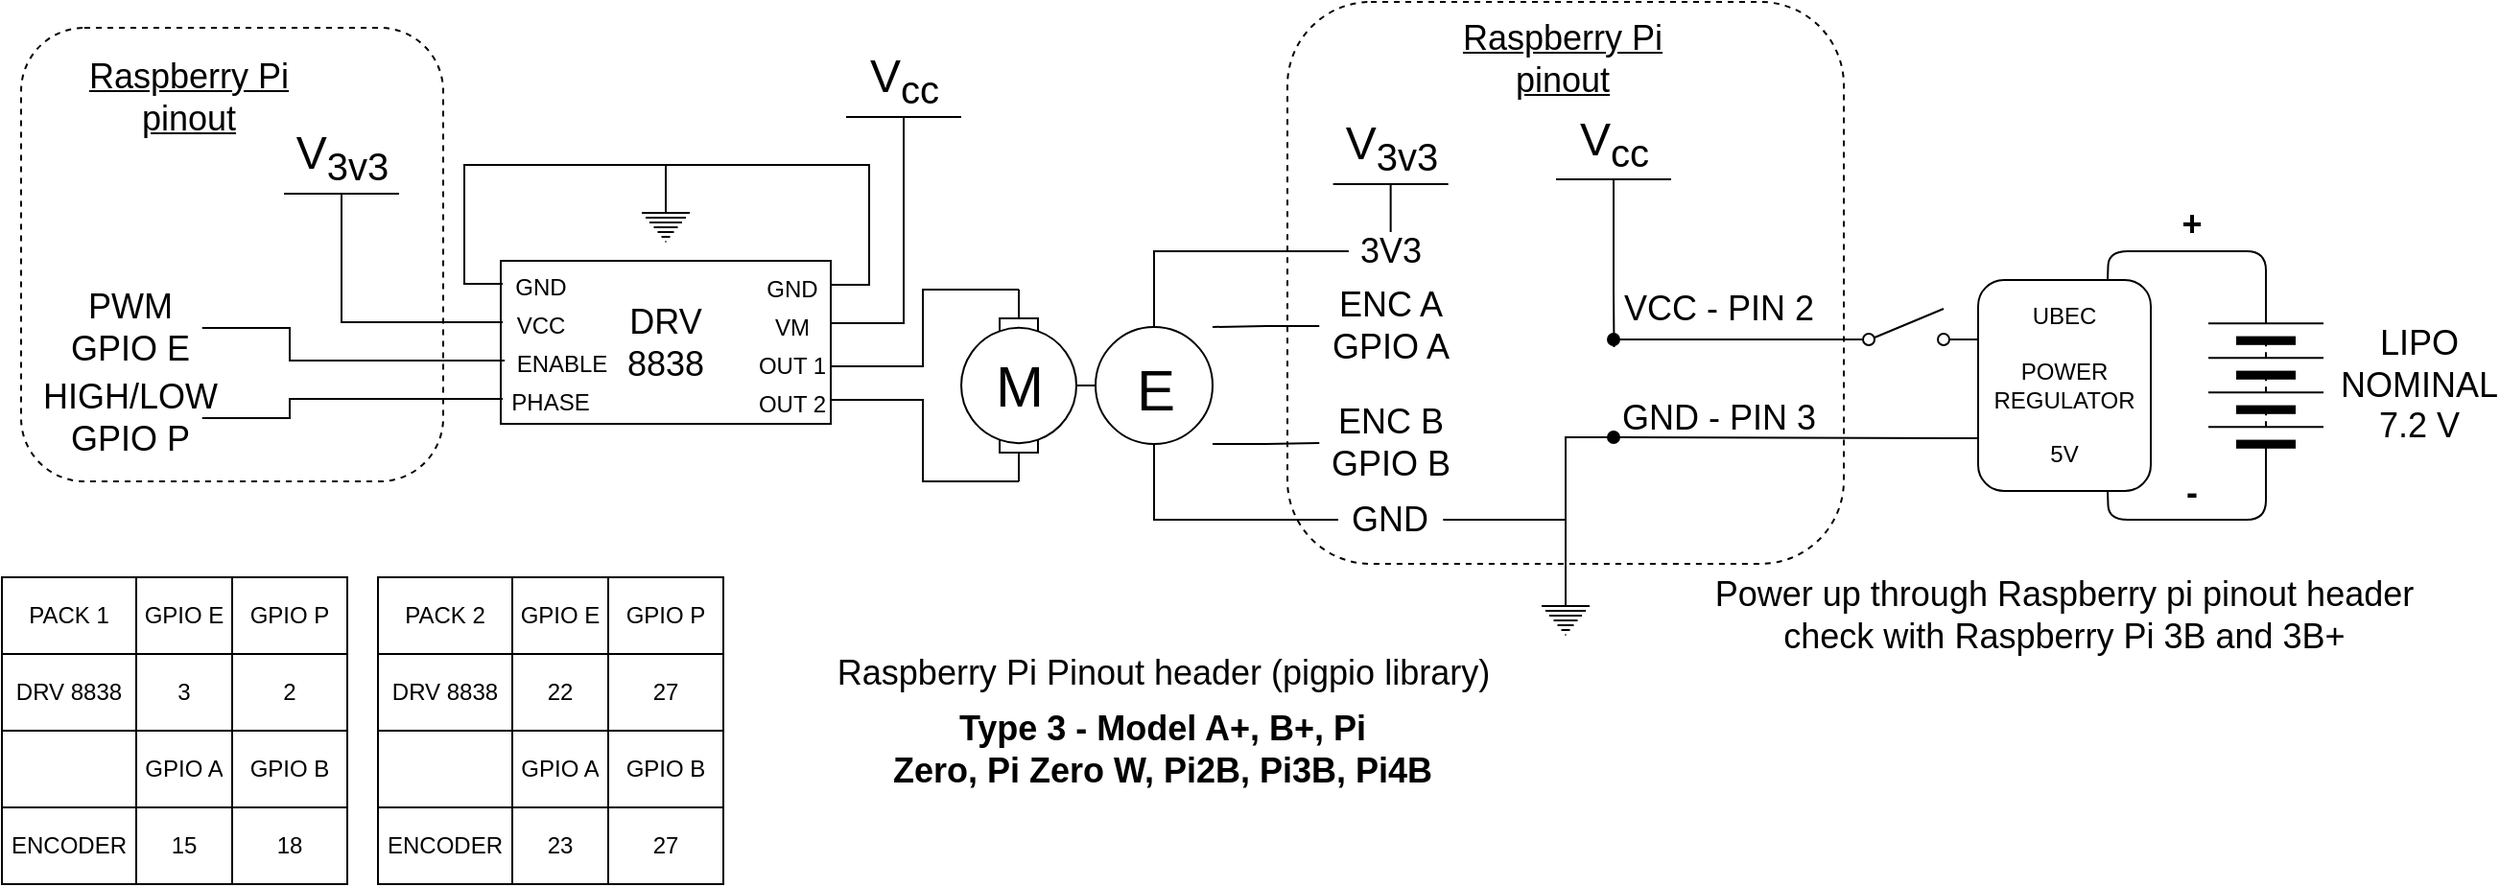 <mxfile version="13.6.2" type="device"><diagram id="vaMauO7tBB2uuqLm3eNK" name="Page-1"><mxGraphModel dx="2067" dy="650" grid="1" gridSize="10" guides="1" tooltips="1" connect="1" arrows="1" fold="1" page="1" pageScale="1" pageWidth="827" pageHeight="1169" math="0" shadow="0"><root><mxCell id="0"/><mxCell id="1" parent="0"/><mxCell id="n0qcElZL74kjvwV3Q76G-38" value="" style="rounded=1;whiteSpace=wrap;html=1;fontSize=18;fillColor=none;dashed=1;" parent="1" vertex="1"><mxGeometry x="110" width="290" height="293" as="geometry"/></mxCell><mxCell id="n0qcElZL74kjvwV3Q76G-2" value="&lt;div&gt;UBEC&lt;/div&gt;&lt;div&gt;&lt;br&gt;&lt;/div&gt;&lt;div&gt;POWER &lt;br&gt;&lt;/div&gt;&lt;div&gt;REGULATOR&lt;/div&gt;&lt;div&gt;&lt;br&gt;&lt;/div&gt;&lt;div&gt;5V&lt;br&gt;&lt;/div&gt;" style="rounded=1;whiteSpace=wrap;html=1;" parent="1" vertex="1"><mxGeometry x="470" y="145" width="90" height="110" as="geometry"/></mxCell><mxCell id="n0qcElZL74kjvwV3Q76G-4" value="+" style="endArrow=none;html=1;entryX=1;entryY=0.5;entryDx=0;entryDy=0;fontSize=18;verticalAlign=bottom;fontStyle=1;exitX=0.75;exitY=0;exitDx=0;exitDy=0;" parent="1" source="n0qcElZL74kjvwV3Q76G-2" target="n0qcElZL74kjvwV3Q76G-7" edge="1"><mxGeometry width="50" height="50" relative="1" as="geometry"><mxPoint x="460" y="120" as="sourcePoint"/><mxPoint x="560" y="145" as="targetPoint"/><Array as="points"><mxPoint x="538" y="130"/><mxPoint x="560" y="130"/><mxPoint x="590" y="130"/><mxPoint x="620" y="130"/></Array></mxGeometry></mxCell><mxCell id="n0qcElZL74kjvwV3Q76G-5" value="-" style="endArrow=none;html=1;entryX=0;entryY=0.5;entryDx=0;entryDy=0;verticalAlign=bottom;fontSize=18;fontStyle=1;exitX=0.75;exitY=1;exitDx=0;exitDy=0;" parent="1" source="n0qcElZL74kjvwV3Q76G-2" target="n0qcElZL74kjvwV3Q76G-7" edge="1"><mxGeometry width="50" height="50" relative="1" as="geometry"><mxPoint x="520" y="270" as="sourcePoint"/><mxPoint x="560" y="175" as="targetPoint"/><Array as="points"><mxPoint x="538" y="270"/><mxPoint x="620" y="270"/></Array></mxGeometry></mxCell><mxCell id="n0qcElZL74kjvwV3Q76G-7" value="" style="pointerEvents=1;verticalLabelPosition=bottom;shadow=0;dashed=0;align=center;html=1;verticalAlign=top;shape=mxgraph.electrical.miscellaneous.batteryStack;fontSize=18;direction=north;" parent="1" vertex="1"><mxGeometry x="590" y="150" width="60" height="100" as="geometry"/></mxCell><mxCell id="n0qcElZL74kjvwV3Q76G-10" value="" style="endArrow=none;html=1;fontSize=18;entryX=0;entryY=0.75;entryDx=0;entryDy=0;startArrow=oval;startFill=1;exitX=0;exitY=1;exitDx=0;exitDy=0;" parent="1" source="n0qcElZL74kjvwV3Q76G-12" target="n0qcElZL74kjvwV3Q76G-2" edge="1"><mxGeometry width="50" height="50" relative="1" as="geometry"><mxPoint x="360" y="228" as="sourcePoint"/><mxPoint x="480" y="182.5" as="targetPoint"/></mxGeometry></mxCell><mxCell id="n0qcElZL74kjvwV3Q76G-11" value="&lt;div&gt;VCC - PIN 2&lt;br&gt;&lt;/div&gt;" style="text;html=1;strokeColor=none;fillColor=none;align=center;verticalAlign=middle;whiteSpace=wrap;rounded=0;fontSize=18;" parent="1" vertex="1"><mxGeometry x="280" y="150" width="110" height="20" as="geometry"/></mxCell><mxCell id="4qnGsYS_tWeYfGXrn1G9-39" style="edgeStyle=orthogonalEdgeStyle;rounded=0;orthogonalLoop=1;jettySize=auto;html=1;exitX=0;exitY=1;exitDx=0;exitDy=0;entryX=0.5;entryY=0;entryDx=0;entryDy=0;entryPerimeter=0;endArrow=none;endFill=0;" edge="1" parent="1" source="n0qcElZL74kjvwV3Q76G-12" target="4qnGsYS_tWeYfGXrn1G9-38"><mxGeometry relative="1" as="geometry"><Array as="points"><mxPoint x="255" y="227"/></Array></mxGeometry></mxCell><mxCell id="n0qcElZL74kjvwV3Q76G-12" value="&lt;div&gt;GND - PIN 3&lt;br&gt;&lt;/div&gt;" style="text;html=1;strokeColor=none;fillColor=none;align=center;verticalAlign=middle;whiteSpace=wrap;rounded=0;fontSize=18;" parent="1" vertex="1"><mxGeometry x="280" y="207" width="110" height="20" as="geometry"/></mxCell><mxCell id="n0qcElZL74kjvwV3Q76G-13" value="&lt;u&gt;Raspberry Pi pinout&lt;/u&gt;" style="text;html=1;strokeColor=none;fillColor=none;align=center;verticalAlign=middle;whiteSpace=wrap;rounded=0;fontSize=18;" parent="1" vertex="1"><mxGeometry x="185.69" y="20" width="135" height="20" as="geometry"/></mxCell><mxCell id="n0qcElZL74kjvwV3Q76G-14" value="&lt;h4&gt;&lt;a name=&quot;Type_3&quot; id=&quot;Type_3&quot;&gt;&lt;/a&gt;Type 3 - Model A+, B+, Pi&lt;br/&gt;Zero, Pi Zero W, Pi2B, Pi3B, Pi4B&lt;/h4&gt;" style="text;html=1;strokeColor=none;fillColor=none;align=center;verticalAlign=middle;whiteSpace=wrap;rounded=0;fontSize=18;" parent="1" vertex="1"><mxGeometry x="-240" y="380" width="570" height="20" as="geometry"/></mxCell><mxCell id="n0qcElZL74kjvwV3Q76G-15" value="&lt;div&gt;Power up through Raspberry pi pinout header&lt;/div&gt;&lt;div&gt; check with Raspberry Pi 3B and 3B+&lt;/div&gt;" style="text;html=1;strokeColor=none;fillColor=none;align=center;verticalAlign=middle;whiteSpace=wrap;rounded=0;fontSize=18;" parent="1" vertex="1"><mxGeometry x="303" y="310" width="424" height="20" as="geometry"/></mxCell><mxCell id="n0qcElZL74kjvwV3Q76G-20" style="edgeStyle=orthogonalEdgeStyle;rounded=0;orthogonalLoop=1;jettySize=auto;html=1;exitX=1;exitY=0.84;exitDx=0;exitDy=0;exitPerimeter=0;entryX=0;entryY=0.25;entryDx=0;entryDy=0;startArrow=none;startFill=0;fontSize=18;endArrow=none;endFill=0;" parent="1" source="n0qcElZL74kjvwV3Q76G-19" target="n0qcElZL74kjvwV3Q76G-2" edge="1"><mxGeometry relative="1" as="geometry"/></mxCell><mxCell id="n0qcElZL74kjvwV3Q76G-19" value="" style="pointerEvents=1;verticalLabelPosition=bottom;shadow=0;dashed=0;align=center;html=1;verticalAlign=top;shape=mxgraph.electrical.electro-mechanical.simple_switch;fontSize=18;" parent="1" vertex="1"><mxGeometry x="395" y="160" width="75" height="19" as="geometry"/></mxCell><mxCell id="n0qcElZL74kjvwV3Q76G-21" value="" style="endArrow=none;html=1;fontSize=18;entryX=0;entryY=0.84;entryDx=0;entryDy=0;startArrow=oval;startFill=1;entryPerimeter=0;" parent="1" target="n0qcElZL74kjvwV3Q76G-19" edge="1"><mxGeometry width="50" height="50" relative="1" as="geometry"><mxPoint x="280" y="176" as="sourcePoint"/><mxPoint x="310" y="179.5" as="targetPoint"/></mxGeometry></mxCell><mxCell id="n0qcElZL74kjvwV3Q76G-23" value="Raspberry Pi Pinout header (pigpio library)" style="text;html=1;strokeColor=none;fillColor=none;align=center;verticalAlign=middle;whiteSpace=wrap;rounded=0;fontSize=18;" parent="1" vertex="1"><mxGeometry x="-137.5" y="340" width="365" height="20" as="geometry"/></mxCell><mxCell id="n0qcElZL74kjvwV3Q76G-61" style="edgeStyle=orthogonalEdgeStyle;rounded=0;orthogonalLoop=1;jettySize=auto;html=1;exitX=1;exitY=0.5;exitDx=0;exitDy=0;exitPerimeter=0;entryX=1;entryY=0.5;entryDx=0;entryDy=0;startArrow=none;startFill=0;endArrow=none;endFill=0;fontSize=18;" parent="1" source="n0qcElZL74kjvwV3Q76G-24" target="n0qcElZL74kjvwV3Q76G-57" edge="1"><mxGeometry relative="1" as="geometry"><Array as="points"><mxPoint x="-80" y="250"/><mxPoint x="-80" y="208"/></Array></mxGeometry></mxCell><mxCell id="n0qcElZL74kjvwV3Q76G-62" style="edgeStyle=orthogonalEdgeStyle;rounded=0;orthogonalLoop=1;jettySize=auto;html=1;exitX=0;exitY=0.5;exitDx=0;exitDy=0;exitPerimeter=0;entryX=1;entryY=0.5;entryDx=0;entryDy=0;startArrow=none;startFill=0;endArrow=none;endFill=0;fontSize=18;" parent="1" source="n0qcElZL74kjvwV3Q76G-24" target="n0qcElZL74kjvwV3Q76G-56" edge="1"><mxGeometry relative="1" as="geometry"><Array as="points"><mxPoint x="-80" y="150"/><mxPoint x="-80" y="190"/><mxPoint x="-148" y="190"/></Array></mxGeometry></mxCell><mxCell id="n0qcElZL74kjvwV3Q76G-24" value="M" style="shape=mxgraph.electrical.electro-mechanical.motor_2;html=1;shadow=0;dashed=0;align=center;fontSize=30;strokeWidth=1;direction=south;" parent="1" vertex="1"><mxGeometry x="-60" y="150" width="60" height="100" as="geometry"/></mxCell><mxCell id="n0qcElZL74kjvwV3Q76G-31" style="edgeStyle=orthogonalEdgeStyle;rounded=0;orthogonalLoop=1;jettySize=auto;html=1;exitX=0.5;exitY=0;exitDx=0;exitDy=0;entryX=0;entryY=0.5;entryDx=0;entryDy=0;startArrow=none;startFill=0;endArrow=none;endFill=0;fontSize=18;" parent="1" source="n0qcElZL74kjvwV3Q76G-26" target="n0qcElZL74kjvwV3Q76G-29" edge="1"><mxGeometry relative="1" as="geometry"/></mxCell><mxCell id="n0qcElZL74kjvwV3Q76G-37" style="edgeStyle=orthogonalEdgeStyle;rounded=0;orthogonalLoop=1;jettySize=auto;html=1;exitX=1;exitY=1;exitDx=0;exitDy=0;entryX=0;entryY=0.5;entryDx=0;entryDy=0;startArrow=none;startFill=0;endArrow=none;endFill=0;fontSize=18;" parent="1" source="n0qcElZL74kjvwV3Q76G-26" target="n0qcElZL74kjvwV3Q76G-36" edge="1"><mxGeometry relative="1" as="geometry"><Array as="points"><mxPoint x="99" y="230"/></Array></mxGeometry></mxCell><mxCell id="n0qcElZL74kjvwV3Q76G-26" value="&lt;font style=&quot;font-size: 30px&quot;&gt;E&lt;/font&gt;" style="verticalLabelPosition=middle;shadow=0;dashed=0;align=center;html=1;verticalAlign=middle;strokeWidth=1;shape=ellipse;aspect=fixed;fontSize=35;" parent="1" vertex="1"><mxGeometry x="10" y="169.5" width="61" height="61" as="geometry"/></mxCell><mxCell id="n0qcElZL74kjvwV3Q76G-27" value="" style="endArrow=none;html=1;fontSize=18;entryX=0;entryY=0.5;entryDx=0;entryDy=0;" parent="1" source="n0qcElZL74kjvwV3Q76G-24" target="n0qcElZL74kjvwV3Q76G-26" edge="1"><mxGeometry width="50" height="50" relative="1" as="geometry"><mxPoint x="180" y="281" as="sourcePoint"/><mxPoint x="230" y="231" as="targetPoint"/></mxGeometry></mxCell><mxCell id="4qnGsYS_tWeYfGXrn1G9-44" style="edgeStyle=orthogonalEdgeStyle;rounded=0;orthogonalLoop=1;jettySize=auto;html=1;exitX=0.5;exitY=0;exitDx=0;exitDy=0;entryX=0.5;entryY=0;entryDx=0;entryDy=0;entryPerimeter=0;endArrow=none;endFill=0;" edge="1" parent="1" source="n0qcElZL74kjvwV3Q76G-29" target="4qnGsYS_tWeYfGXrn1G9-42"><mxGeometry relative="1" as="geometry"/></mxCell><mxCell id="n0qcElZL74kjvwV3Q76G-29" value="3V3" style="text;html=1;strokeColor=none;fillColor=none;align=center;verticalAlign=middle;whiteSpace=wrap;rounded=0;fontSize=18;" parent="1" vertex="1"><mxGeometry x="141.94" y="120" width="43.75" height="20" as="geometry"/></mxCell><mxCell id="n0qcElZL74kjvwV3Q76G-33" style="edgeStyle=orthogonalEdgeStyle;rounded=0;orthogonalLoop=1;jettySize=auto;html=1;exitX=0;exitY=0.5;exitDx=0;exitDy=0;startArrow=none;startFill=0;endArrow=none;endFill=0;fontSize=18;" parent="1" source="n0qcElZL74kjvwV3Q76G-32" target="n0qcElZL74kjvwV3Q76G-26" edge="1"><mxGeometry relative="1" as="geometry"/></mxCell><mxCell id="4qnGsYS_tWeYfGXrn1G9-40" value="" style="edgeStyle=orthogonalEdgeStyle;rounded=0;orthogonalLoop=1;jettySize=auto;html=1;endArrow=none;endFill=0;" edge="1" parent="1" source="n0qcElZL74kjvwV3Q76G-32" target="4qnGsYS_tWeYfGXrn1G9-38"><mxGeometry relative="1" as="geometry"/></mxCell><mxCell id="n0qcElZL74kjvwV3Q76G-32" value="GND" style="text;html=1;strokeColor=none;fillColor=none;align=center;verticalAlign=middle;whiteSpace=wrap;rounded=0;fontSize=18;" parent="1" vertex="1"><mxGeometry x="136.47" y="260" width="54.69" height="20" as="geometry"/></mxCell><mxCell id="n0qcElZL74kjvwV3Q76G-35" style="edgeStyle=orthogonalEdgeStyle;rounded=0;orthogonalLoop=1;jettySize=auto;html=1;exitX=0;exitY=0.5;exitDx=0;exitDy=0;entryX=1;entryY=0;entryDx=0;entryDy=0;startArrow=none;startFill=0;endArrow=none;endFill=0;fontSize=18;" parent="1" source="n0qcElZL74kjvwV3Q76G-34" target="n0qcElZL74kjvwV3Q76G-26" edge="1"><mxGeometry relative="1" as="geometry"><Array as="points"><mxPoint x="99" y="170"/></Array></mxGeometry></mxCell><mxCell id="n0qcElZL74kjvwV3Q76G-34" value="&lt;div&gt;ENC A&lt;/div&gt;&lt;div&gt;GPIO A&lt;br&gt;&lt;/div&gt;" style="text;html=1;strokeColor=none;fillColor=none;align=center;verticalAlign=middle;whiteSpace=wrap;rounded=0;fontSize=18;" parent="1" vertex="1"><mxGeometry x="126.63" y="159" width="74.37" height="20" as="geometry"/></mxCell><mxCell id="n0qcElZL74kjvwV3Q76G-36" value="&lt;div&gt;ENC B&lt;br&gt;&lt;/div&gt;&lt;div&gt;GPIO B&lt;br&gt;&lt;/div&gt;" style="text;html=1;strokeColor=none;fillColor=none;align=center;verticalAlign=middle;whiteSpace=wrap;rounded=0;fontSize=18;" parent="1" vertex="1"><mxGeometry x="126.63" y="220" width="74.37" height="20" as="geometry"/></mxCell><mxCell id="n0qcElZL74kjvwV3Q76G-40" value="&lt;div&gt;DRV&lt;/div&gt;&lt;div&gt;8838&lt;br&gt;&lt;/div&gt;" style="rounded=0;whiteSpace=wrap;html=1;fontSize=18;direction=south;" parent="1" vertex="1"><mxGeometry x="-300" y="135" width="172" height="85" as="geometry"/></mxCell><mxCell id="4qnGsYS_tWeYfGXrn1G9-34" style="edgeStyle=orthogonalEdgeStyle;rounded=0;orthogonalLoop=1;jettySize=auto;html=1;exitX=0;exitY=0.5;exitDx=0;exitDy=0;entryX=0.5;entryY=0;entryDx=0;entryDy=0;entryPerimeter=0;endArrow=none;endFill=0;" edge="1" parent="1" source="n0qcElZL74kjvwV3Q76G-50" target="4qnGsYS_tWeYfGXrn1G9-32"><mxGeometry relative="1" as="geometry"/></mxCell><mxCell id="n0qcElZL74kjvwV3Q76G-50" value="&lt;font style=&quot;font-size: 12px&quot;&gt;GND&lt;/font&gt;" style="text;html=1;strokeColor=none;fillColor=none;align=center;verticalAlign=middle;whiteSpace=wrap;rounded=0;fontSize=18;" parent="1" vertex="1"><mxGeometry x="-299" y="137" width="40" height="20" as="geometry"/></mxCell><mxCell id="4qnGsYS_tWeYfGXrn1G9-37" style="edgeStyle=orthogonalEdgeStyle;rounded=0;orthogonalLoop=1;jettySize=auto;html=1;exitX=0;exitY=0.5;exitDx=0;exitDy=0;entryX=0.5;entryY=0;entryDx=0;entryDy=0;entryPerimeter=0;endArrow=none;endFill=0;" edge="1" parent="1" source="n0qcElZL74kjvwV3Q76G-51" target="4qnGsYS_tWeYfGXrn1G9-36"><mxGeometry relative="1" as="geometry"/></mxCell><mxCell id="n0qcElZL74kjvwV3Q76G-51" value="&lt;font style=&quot;font-size: 12px&quot;&gt;VCC&lt;/font&gt;" style="text;html=1;strokeColor=none;fillColor=none;align=center;verticalAlign=middle;whiteSpace=wrap;rounded=0;fontSize=18;" parent="1" vertex="1"><mxGeometry x="-299" y="157" width="40" height="20" as="geometry"/></mxCell><mxCell id="4qnGsYS_tWeYfGXrn1G9-56" style="edgeStyle=orthogonalEdgeStyle;rounded=0;orthogonalLoop=1;jettySize=auto;html=1;exitX=0;exitY=0.5;exitDx=0;exitDy=0;entryX=1;entryY=0.5;entryDx=0;entryDy=0;endArrow=none;endFill=0;" edge="1" parent="1" source="n0qcElZL74kjvwV3Q76G-52" target="4qnGsYS_tWeYfGXrn1G9-52"><mxGeometry relative="1" as="geometry"><Array as="points"><mxPoint x="-410" y="187"/><mxPoint x="-410" y="170"/></Array></mxGeometry></mxCell><mxCell id="n0qcElZL74kjvwV3Q76G-52" value="&lt;font style=&quot;font-size: 12px&quot;&gt;ENABLE&lt;br&gt;&lt;/font&gt;" style="text;html=1;strokeColor=none;fillColor=none;align=center;verticalAlign=middle;whiteSpace=wrap;rounded=0;fontSize=18;" parent="1" vertex="1"><mxGeometry x="-298" y="177" width="60" height="20" as="geometry"/></mxCell><mxCell id="n0qcElZL74kjvwV3Q76G-53" value="&lt;font style=&quot;font-size: 12px&quot;&gt;PHASE&lt;br&gt;&lt;/font&gt;" style="text;html=1;strokeColor=none;fillColor=none;align=center;verticalAlign=middle;whiteSpace=wrap;rounded=0;fontSize=18;" parent="1" vertex="1"><mxGeometry x="-299" y="197" width="50" height="20" as="geometry"/></mxCell><mxCell id="4qnGsYS_tWeYfGXrn1G9-33" style="edgeStyle=orthogonalEdgeStyle;rounded=0;orthogonalLoop=1;jettySize=auto;html=1;exitX=1;exitY=0.5;exitDx=0;exitDy=0;entryX=0.5;entryY=0;entryDx=0;entryDy=0;entryPerimeter=0;endArrow=none;endFill=0;" edge="1" parent="1" source="n0qcElZL74kjvwV3Q76G-54" target="4qnGsYS_tWeYfGXrn1G9-32"><mxGeometry relative="1" as="geometry"/></mxCell><mxCell id="n0qcElZL74kjvwV3Q76G-54" value="&lt;font style=&quot;font-size: 12px&quot;&gt;GND&lt;/font&gt;" style="text;html=1;strokeColor=none;fillColor=none;align=center;verticalAlign=middle;whiteSpace=wrap;rounded=0;fontSize=18;" parent="1" vertex="1"><mxGeometry x="-168" y="137.5" width="40" height="20" as="geometry"/></mxCell><mxCell id="4qnGsYS_tWeYfGXrn1G9-35" style="edgeStyle=orthogonalEdgeStyle;rounded=0;orthogonalLoop=1;jettySize=auto;html=1;exitX=1;exitY=0.5;exitDx=0;exitDy=0;entryX=0.5;entryY=0;entryDx=0;entryDy=0;entryPerimeter=0;endArrow=none;endFill=0;" edge="1" parent="1" source="n0qcElZL74kjvwV3Q76G-55" target="4qnGsYS_tWeYfGXrn1G9-31"><mxGeometry relative="1" as="geometry"/></mxCell><mxCell id="n0qcElZL74kjvwV3Q76G-55" value="&lt;font style=&quot;font-size: 12px&quot;&gt;VM&lt;/font&gt;" style="text;html=1;strokeColor=none;fillColor=none;align=center;verticalAlign=middle;whiteSpace=wrap;rounded=0;fontSize=18;" parent="1" vertex="1"><mxGeometry x="-168" y="157.5" width="40" height="20" as="geometry"/></mxCell><mxCell id="n0qcElZL74kjvwV3Q76G-56" value="&lt;font style=&quot;font-size: 12px&quot;&gt;OUT 1&lt;/font&gt;" style="text;html=1;strokeColor=none;fillColor=none;align=center;verticalAlign=middle;whiteSpace=wrap;rounded=0;fontSize=18;" parent="1" vertex="1"><mxGeometry x="-168" y="177.5" width="40" height="20" as="geometry"/></mxCell><mxCell id="n0qcElZL74kjvwV3Q76G-57" value="&lt;font style=&quot;font-size: 12px&quot;&gt;OUT 2&lt;br&gt;&lt;/font&gt;" style="text;html=1;strokeColor=none;fillColor=none;align=center;verticalAlign=middle;whiteSpace=wrap;rounded=0;fontSize=18;" parent="1" vertex="1"><mxGeometry x="-168" y="197.5" width="40" height="20" as="geometry"/></mxCell><mxCell id="n0qcElZL74kjvwV3Q76G-58" value="&lt;div&gt;LIPO &lt;br&gt;&lt;/div&gt;&lt;div&gt;NOMINAL&lt;br&gt;&lt;/div&gt;&lt;div&gt;7.2 V&lt;/div&gt;" style="text;html=1;strokeColor=none;fillColor=none;align=center;verticalAlign=middle;whiteSpace=wrap;rounded=0;fontSize=18;" parent="1" vertex="1"><mxGeometry x="660" y="190" width="80" height="20" as="geometry"/></mxCell><mxCell id="4qnGsYS_tWeYfGXrn1G9-31" value="V&lt;sub&gt;cc&lt;/sub&gt;" style="verticalLabelPosition=top;verticalAlign=bottom;shape=mxgraph.electrical.signal_sources.vdd;shadow=0;dashed=0;align=center;strokeWidth=1;fontSize=24;html=1;flipV=1;" vertex="1" parent="1"><mxGeometry x="-120" y="60" width="60" height="45" as="geometry"/></mxCell><mxCell id="4qnGsYS_tWeYfGXrn1G9-32" value="" style="pointerEvents=1;verticalLabelPosition=bottom;shadow=0;dashed=0;align=center;html=1;verticalAlign=top;shape=mxgraph.electrical.signal_sources.protective_earth;" vertex="1" parent="1"><mxGeometry x="-226.5" y="105" width="25" height="20" as="geometry"/></mxCell><mxCell id="4qnGsYS_tWeYfGXrn1G9-36" value="V&lt;sub&gt;3v3&lt;/sub&gt;" style="verticalLabelPosition=top;verticalAlign=bottom;shape=mxgraph.electrical.signal_sources.vdd;shadow=0;dashed=0;align=center;strokeWidth=1;fontSize=24;html=1;flipV=1;" vertex="1" parent="1"><mxGeometry x="-413" y="100" width="60" height="40" as="geometry"/></mxCell><mxCell id="4qnGsYS_tWeYfGXrn1G9-38" value="" style="pointerEvents=1;verticalLabelPosition=bottom;shadow=0;dashed=0;align=center;html=1;verticalAlign=top;shape=mxgraph.electrical.signal_sources.protective_earth;" vertex="1" parent="1"><mxGeometry x="242.5" y="310" width="25" height="20" as="geometry"/></mxCell><mxCell id="4qnGsYS_tWeYfGXrn1G9-42" value="V&lt;sub&gt;3v3&lt;/sub&gt;" style="verticalLabelPosition=top;verticalAlign=bottom;shape=mxgraph.electrical.signal_sources.vdd;shadow=0;dashed=0;align=center;strokeWidth=1;fontSize=24;html=1;flipV=1;" vertex="1" parent="1"><mxGeometry x="133.82" y="95" width="60" height="25" as="geometry"/></mxCell><mxCell id="4qnGsYS_tWeYfGXrn1G9-48" style="edgeStyle=orthogonalEdgeStyle;rounded=0;orthogonalLoop=1;jettySize=auto;html=1;exitX=0.5;exitY=0;exitDx=0;exitDy=0;exitPerimeter=0;endArrow=none;endFill=0;" edge="1" parent="1" source="4qnGsYS_tWeYfGXrn1G9-46"><mxGeometry relative="1" as="geometry"><mxPoint x="280.235" y="180" as="targetPoint"/></mxGeometry></mxCell><mxCell id="4qnGsYS_tWeYfGXrn1G9-46" value="V&lt;sub&gt;cc&lt;/sub&gt;" style="verticalLabelPosition=top;verticalAlign=bottom;shape=mxgraph.electrical.signal_sources.vdd;shadow=0;dashed=0;align=center;strokeWidth=1;fontSize=24;html=1;flipV=1;" vertex="1" parent="1"><mxGeometry x="250" y="92.5" width="60" height="27.5" as="geometry"/></mxCell><mxCell id="4qnGsYS_tWeYfGXrn1G9-50" value="" style="rounded=1;whiteSpace=wrap;html=1;fontSize=18;fillColor=none;dashed=1;" vertex="1" parent="1"><mxGeometry x="-550" y="13.5" width="220" height="236.5" as="geometry"/></mxCell><mxCell id="4qnGsYS_tWeYfGXrn1G9-51" value="&lt;u&gt;Raspberry Pi pinout&lt;/u&gt;" style="text;html=1;strokeColor=none;fillColor=none;align=center;verticalAlign=middle;whiteSpace=wrap;rounded=0;fontSize=18;" vertex="1" parent="1"><mxGeometry x="-530" y="40" width="135" height="20" as="geometry"/></mxCell><mxCell id="4qnGsYS_tWeYfGXrn1G9-52" value="&lt;div&gt;PWM&lt;br&gt;&lt;/div&gt;&lt;div&gt;GPIO E&lt;br&gt;&lt;/div&gt;" style="text;html=1;strokeColor=none;fillColor=none;align=center;verticalAlign=middle;whiteSpace=wrap;rounded=0;fontSize=18;" vertex="1" parent="1"><mxGeometry x="-530" y="160" width="74.37" height="20" as="geometry"/></mxCell><mxCell id="4qnGsYS_tWeYfGXrn1G9-55" style="edgeStyle=orthogonalEdgeStyle;rounded=0;orthogonalLoop=1;jettySize=auto;html=1;exitX=1;exitY=0.5;exitDx=0;exitDy=0;entryX=0;entryY=0.5;entryDx=0;entryDy=0;endArrow=none;endFill=0;" edge="1" parent="1" source="4qnGsYS_tWeYfGXrn1G9-53" target="n0qcElZL74kjvwV3Q76G-53"><mxGeometry relative="1" as="geometry"><Array as="points"><mxPoint x="-410" y="217"/><mxPoint x="-410" y="207"/></Array></mxGeometry></mxCell><mxCell id="4qnGsYS_tWeYfGXrn1G9-53" value="&lt;div&gt;HIGH/LOW&lt;/div&gt;&lt;div&gt;GPIO P&lt;br&gt;&lt;/div&gt;" style="text;html=1;strokeColor=none;fillColor=none;align=center;verticalAlign=middle;whiteSpace=wrap;rounded=0;fontSize=18;" vertex="1" parent="1"><mxGeometry x="-530" y="207" width="74.37" height="20" as="geometry"/></mxCell><mxCell id="4qnGsYS_tWeYfGXrn1G9-70" value="" style="shape=table;html=1;whiteSpace=wrap;startSize=0;container=1;collapsible=0;childLayout=tableLayout;" vertex="1" parent="1"><mxGeometry x="-560" y="300" width="180" height="160" as="geometry"/></mxCell><mxCell id="4qnGsYS_tWeYfGXrn1G9-71" value="" style="shape=partialRectangle;html=1;whiteSpace=wrap;collapsible=0;dropTarget=0;pointerEvents=0;fillColor=none;top=0;left=0;bottom=0;right=0;points=[[0,0.5],[1,0.5]];portConstraint=eastwest;" vertex="1" parent="4qnGsYS_tWeYfGXrn1G9-70"><mxGeometry width="180" height="40" as="geometry"/></mxCell><mxCell id="4qnGsYS_tWeYfGXrn1G9-72" value="PACK 1" style="shape=partialRectangle;html=1;whiteSpace=wrap;connectable=0;fillColor=none;top=0;left=0;bottom=0;right=0;overflow=hidden;" vertex="1" parent="4qnGsYS_tWeYfGXrn1G9-71"><mxGeometry width="70" height="40" as="geometry"/></mxCell><mxCell id="4qnGsYS_tWeYfGXrn1G9-73" value="GPIO E" style="shape=partialRectangle;html=1;whiteSpace=wrap;connectable=0;fillColor=none;top=0;left=0;bottom=0;right=0;overflow=hidden;" vertex="1" parent="4qnGsYS_tWeYfGXrn1G9-71"><mxGeometry x="70" width="50" height="40" as="geometry"/></mxCell><mxCell id="4qnGsYS_tWeYfGXrn1G9-74" value="GPIO P" style="shape=partialRectangle;html=1;whiteSpace=wrap;connectable=0;fillColor=none;top=0;left=0;bottom=0;right=0;overflow=hidden;" vertex="1" parent="4qnGsYS_tWeYfGXrn1G9-71"><mxGeometry x="120" width="60" height="40" as="geometry"/></mxCell><mxCell id="4qnGsYS_tWeYfGXrn1G9-75" value="" style="shape=partialRectangle;html=1;whiteSpace=wrap;collapsible=0;dropTarget=0;pointerEvents=0;fillColor=none;top=0;left=0;bottom=0;right=0;points=[[0,0.5],[1,0.5]];portConstraint=eastwest;" vertex="1" parent="4qnGsYS_tWeYfGXrn1G9-70"><mxGeometry y="40" width="180" height="40" as="geometry"/></mxCell><mxCell id="4qnGsYS_tWeYfGXrn1G9-76" value="DRV 8838" style="shape=partialRectangle;html=1;whiteSpace=wrap;connectable=0;fillColor=none;top=0;left=0;bottom=0;right=0;overflow=hidden;" vertex="1" parent="4qnGsYS_tWeYfGXrn1G9-75"><mxGeometry width="70" height="40" as="geometry"/></mxCell><mxCell id="4qnGsYS_tWeYfGXrn1G9-77" value="3" style="shape=partialRectangle;html=1;whiteSpace=wrap;connectable=0;fillColor=none;top=0;left=0;bottom=0;right=0;overflow=hidden;" vertex="1" parent="4qnGsYS_tWeYfGXrn1G9-75"><mxGeometry x="70" width="50" height="40" as="geometry"/></mxCell><mxCell id="4qnGsYS_tWeYfGXrn1G9-78" value="2" style="shape=partialRectangle;html=1;whiteSpace=wrap;connectable=0;fillColor=none;top=0;left=0;bottom=0;right=0;overflow=hidden;" vertex="1" parent="4qnGsYS_tWeYfGXrn1G9-75"><mxGeometry x="120" width="60" height="40" as="geometry"/></mxCell><mxCell id="4qnGsYS_tWeYfGXrn1G9-79" value="" style="shape=partialRectangle;html=1;whiteSpace=wrap;collapsible=0;dropTarget=0;pointerEvents=0;fillColor=none;top=0;left=0;bottom=0;right=0;points=[[0,0.5],[1,0.5]];portConstraint=eastwest;" vertex="1" parent="4qnGsYS_tWeYfGXrn1G9-70"><mxGeometry y="80" width="180" height="40" as="geometry"/></mxCell><mxCell id="4qnGsYS_tWeYfGXrn1G9-80" value="" style="shape=partialRectangle;html=1;whiteSpace=wrap;connectable=0;fillColor=none;top=0;left=0;bottom=0;right=0;overflow=hidden;" vertex="1" parent="4qnGsYS_tWeYfGXrn1G9-79"><mxGeometry width="70" height="40" as="geometry"/></mxCell><mxCell id="4qnGsYS_tWeYfGXrn1G9-81" value="&lt;div&gt;GPIO A&lt;br&gt;&lt;/div&gt;" style="shape=partialRectangle;html=1;whiteSpace=wrap;connectable=0;fillColor=none;top=0;left=0;bottom=0;right=0;overflow=hidden;" vertex="1" parent="4qnGsYS_tWeYfGXrn1G9-79"><mxGeometry x="70" width="50" height="40" as="geometry"/></mxCell><mxCell id="4qnGsYS_tWeYfGXrn1G9-82" value="GPIO B" style="shape=partialRectangle;html=1;whiteSpace=wrap;connectable=0;fillColor=none;top=0;left=0;bottom=0;right=0;overflow=hidden;" vertex="1" parent="4qnGsYS_tWeYfGXrn1G9-79"><mxGeometry x="120" width="60" height="40" as="geometry"/></mxCell><mxCell id="4qnGsYS_tWeYfGXrn1G9-83" style="shape=partialRectangle;html=1;whiteSpace=wrap;collapsible=0;dropTarget=0;pointerEvents=0;fillColor=none;top=0;left=0;bottom=0;right=0;points=[[0,0.5],[1,0.5]];portConstraint=eastwest;" vertex="1" parent="4qnGsYS_tWeYfGXrn1G9-70"><mxGeometry y="120" width="180" height="40" as="geometry"/></mxCell><mxCell id="4qnGsYS_tWeYfGXrn1G9-84" value="ENCODER" style="shape=partialRectangle;html=1;whiteSpace=wrap;connectable=0;fillColor=none;top=0;left=0;bottom=0;right=0;overflow=hidden;" vertex="1" parent="4qnGsYS_tWeYfGXrn1G9-83"><mxGeometry width="70" height="40" as="geometry"/></mxCell><mxCell id="4qnGsYS_tWeYfGXrn1G9-85" value="15" style="shape=partialRectangle;html=1;whiteSpace=wrap;connectable=0;fillColor=none;top=0;left=0;bottom=0;right=0;overflow=hidden;" vertex="1" parent="4qnGsYS_tWeYfGXrn1G9-83"><mxGeometry x="70" width="50" height="40" as="geometry"/></mxCell><mxCell id="4qnGsYS_tWeYfGXrn1G9-86" value="18" style="shape=partialRectangle;html=1;whiteSpace=wrap;connectable=0;fillColor=none;top=0;left=0;bottom=0;right=0;overflow=hidden;" vertex="1" parent="4qnGsYS_tWeYfGXrn1G9-83"><mxGeometry x="120" width="60" height="40" as="geometry"/></mxCell><mxCell id="4qnGsYS_tWeYfGXrn1G9-91" value="" style="shape=table;html=1;whiteSpace=wrap;startSize=0;container=1;collapsible=0;childLayout=tableLayout;" vertex="1" parent="1"><mxGeometry x="-364" y="300" width="180" height="160" as="geometry"/></mxCell><mxCell id="4qnGsYS_tWeYfGXrn1G9-92" value="" style="shape=partialRectangle;html=1;whiteSpace=wrap;collapsible=0;dropTarget=0;pointerEvents=0;fillColor=none;top=0;left=0;bottom=0;right=0;points=[[0,0.5],[1,0.5]];portConstraint=eastwest;" vertex="1" parent="4qnGsYS_tWeYfGXrn1G9-91"><mxGeometry width="180" height="40" as="geometry"/></mxCell><mxCell id="4qnGsYS_tWeYfGXrn1G9-93" value="PACK 2" style="shape=partialRectangle;html=1;whiteSpace=wrap;connectable=0;fillColor=none;top=0;left=0;bottom=0;right=0;overflow=hidden;" vertex="1" parent="4qnGsYS_tWeYfGXrn1G9-92"><mxGeometry width="70" height="40" as="geometry"/></mxCell><mxCell id="4qnGsYS_tWeYfGXrn1G9-94" value="GPIO E" style="shape=partialRectangle;html=1;whiteSpace=wrap;connectable=0;fillColor=none;top=0;left=0;bottom=0;right=0;overflow=hidden;" vertex="1" parent="4qnGsYS_tWeYfGXrn1G9-92"><mxGeometry x="70" width="50" height="40" as="geometry"/></mxCell><mxCell id="4qnGsYS_tWeYfGXrn1G9-95" value="GPIO P" style="shape=partialRectangle;html=1;whiteSpace=wrap;connectable=0;fillColor=none;top=0;left=0;bottom=0;right=0;overflow=hidden;" vertex="1" parent="4qnGsYS_tWeYfGXrn1G9-92"><mxGeometry x="120" width="60" height="40" as="geometry"/></mxCell><mxCell id="4qnGsYS_tWeYfGXrn1G9-96" value="" style="shape=partialRectangle;html=1;whiteSpace=wrap;collapsible=0;dropTarget=0;pointerEvents=0;fillColor=none;top=0;left=0;bottom=0;right=0;points=[[0,0.5],[1,0.5]];portConstraint=eastwest;" vertex="1" parent="4qnGsYS_tWeYfGXrn1G9-91"><mxGeometry y="40" width="180" height="40" as="geometry"/></mxCell><mxCell id="4qnGsYS_tWeYfGXrn1G9-97" value="DRV 8838" style="shape=partialRectangle;html=1;whiteSpace=wrap;connectable=0;fillColor=none;top=0;left=0;bottom=0;right=0;overflow=hidden;" vertex="1" parent="4qnGsYS_tWeYfGXrn1G9-96"><mxGeometry width="70" height="40" as="geometry"/></mxCell><mxCell id="4qnGsYS_tWeYfGXrn1G9-98" value="22" style="shape=partialRectangle;html=1;whiteSpace=wrap;connectable=0;fillColor=none;top=0;left=0;bottom=0;right=0;overflow=hidden;" vertex="1" parent="4qnGsYS_tWeYfGXrn1G9-96"><mxGeometry x="70" width="50" height="40" as="geometry"/></mxCell><mxCell id="4qnGsYS_tWeYfGXrn1G9-99" value="27" style="shape=partialRectangle;html=1;whiteSpace=wrap;connectable=0;fillColor=none;top=0;left=0;bottom=0;right=0;overflow=hidden;" vertex="1" parent="4qnGsYS_tWeYfGXrn1G9-96"><mxGeometry x="120" width="60" height="40" as="geometry"/></mxCell><mxCell id="4qnGsYS_tWeYfGXrn1G9-100" value="" style="shape=partialRectangle;html=1;whiteSpace=wrap;collapsible=0;dropTarget=0;pointerEvents=0;fillColor=none;top=0;left=0;bottom=0;right=0;points=[[0,0.5],[1,0.5]];portConstraint=eastwest;" vertex="1" parent="4qnGsYS_tWeYfGXrn1G9-91"><mxGeometry y="80" width="180" height="40" as="geometry"/></mxCell><mxCell id="4qnGsYS_tWeYfGXrn1G9-101" value="" style="shape=partialRectangle;html=1;whiteSpace=wrap;connectable=0;fillColor=none;top=0;left=0;bottom=0;right=0;overflow=hidden;" vertex="1" parent="4qnGsYS_tWeYfGXrn1G9-100"><mxGeometry width="70" height="40" as="geometry"/></mxCell><mxCell id="4qnGsYS_tWeYfGXrn1G9-102" value="&lt;div&gt;GPIO A&lt;br&gt;&lt;/div&gt;" style="shape=partialRectangle;html=1;whiteSpace=wrap;connectable=0;fillColor=none;top=0;left=0;bottom=0;right=0;overflow=hidden;" vertex="1" parent="4qnGsYS_tWeYfGXrn1G9-100"><mxGeometry x="70" width="50" height="40" as="geometry"/></mxCell><mxCell id="4qnGsYS_tWeYfGXrn1G9-103" value="GPIO B" style="shape=partialRectangle;html=1;whiteSpace=wrap;connectable=0;fillColor=none;top=0;left=0;bottom=0;right=0;overflow=hidden;" vertex="1" parent="4qnGsYS_tWeYfGXrn1G9-100"><mxGeometry x="120" width="60" height="40" as="geometry"/></mxCell><mxCell id="4qnGsYS_tWeYfGXrn1G9-104" style="shape=partialRectangle;html=1;whiteSpace=wrap;collapsible=0;dropTarget=0;pointerEvents=0;fillColor=none;top=0;left=0;bottom=0;right=0;points=[[0,0.5],[1,0.5]];portConstraint=eastwest;" vertex="1" parent="4qnGsYS_tWeYfGXrn1G9-91"><mxGeometry y="120" width="180" height="40" as="geometry"/></mxCell><mxCell id="4qnGsYS_tWeYfGXrn1G9-105" value="ENCODER" style="shape=partialRectangle;html=1;whiteSpace=wrap;connectable=0;fillColor=none;top=0;left=0;bottom=0;right=0;overflow=hidden;" vertex="1" parent="4qnGsYS_tWeYfGXrn1G9-104"><mxGeometry width="70" height="40" as="geometry"/></mxCell><mxCell id="4qnGsYS_tWeYfGXrn1G9-106" value="23" style="shape=partialRectangle;html=1;whiteSpace=wrap;connectable=0;fillColor=none;top=0;left=0;bottom=0;right=0;overflow=hidden;" vertex="1" parent="4qnGsYS_tWeYfGXrn1G9-104"><mxGeometry x="70" width="50" height="40" as="geometry"/></mxCell><mxCell id="4qnGsYS_tWeYfGXrn1G9-107" value="27" style="shape=partialRectangle;html=1;whiteSpace=wrap;connectable=0;fillColor=none;top=0;left=0;bottom=0;right=0;overflow=hidden;" vertex="1" parent="4qnGsYS_tWeYfGXrn1G9-104"><mxGeometry x="120" width="60" height="40" as="geometry"/></mxCell></root></mxGraphModel></diagram></mxfile>